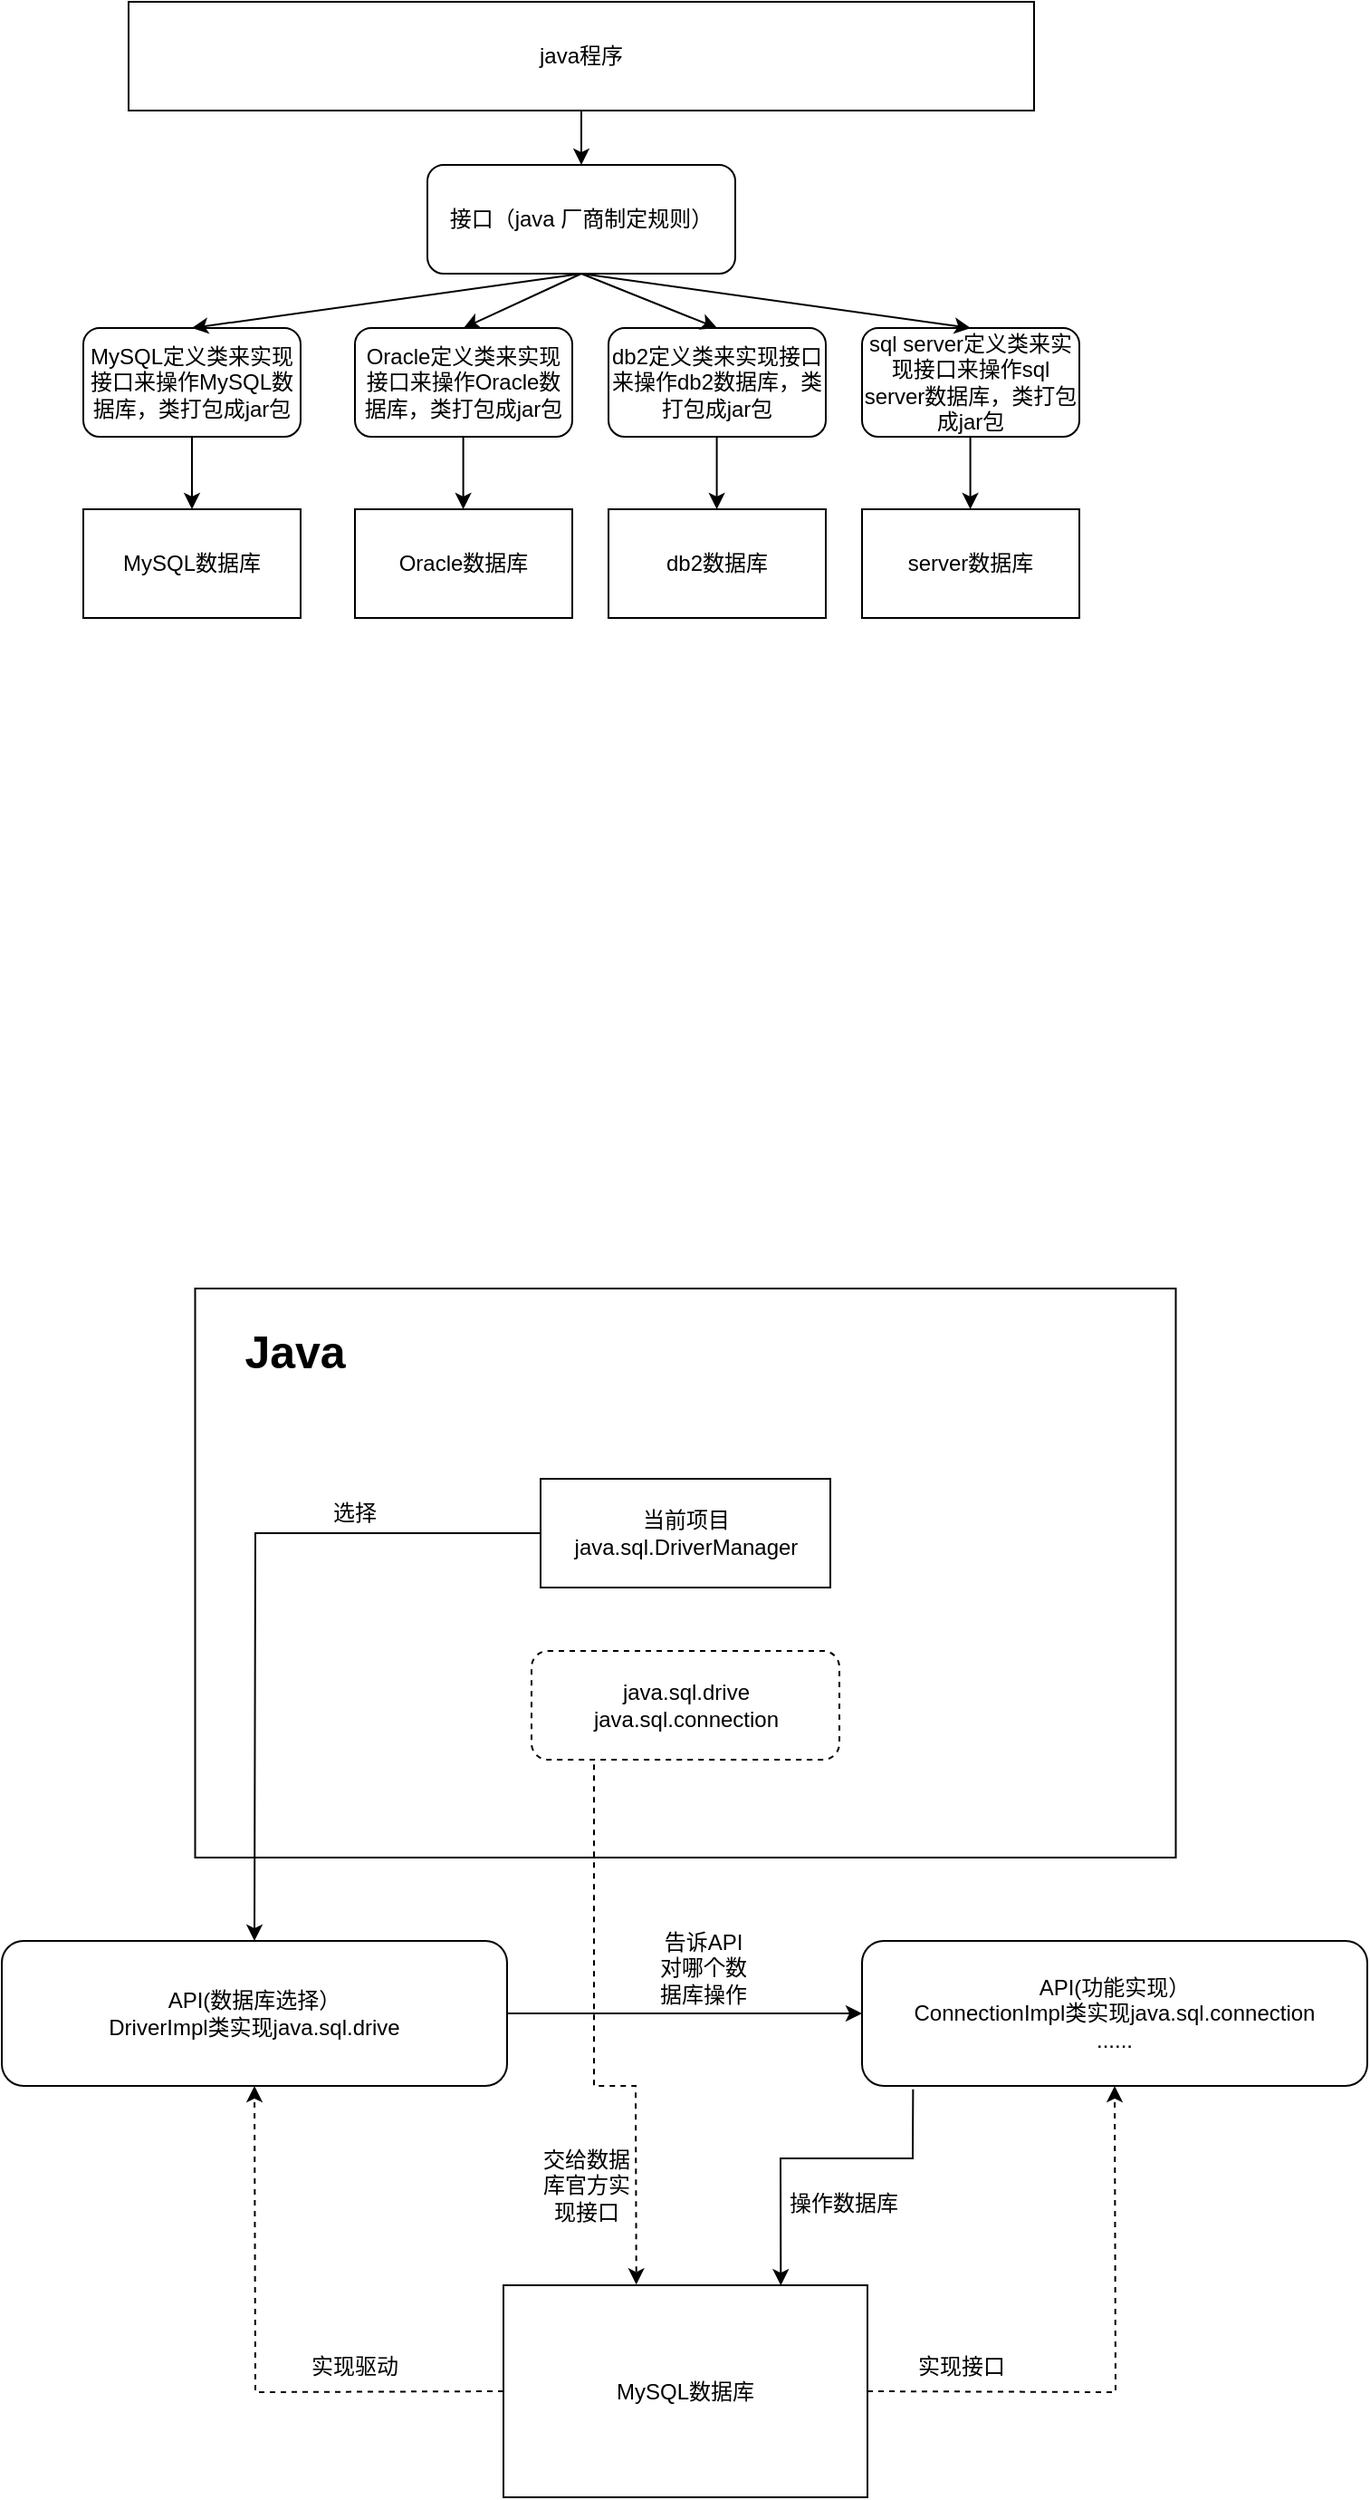 <mxfile version="20.5.1" type="github">
  <diagram id="fJQxoJf5jhGwblM7NqLG" name="第 1 页">
    <mxGraphModel dx="1422" dy="762" grid="0" gridSize="10" guides="1" tooltips="1" connect="1" arrows="1" fold="1" page="1" pageScale="1" pageWidth="4681" pageHeight="3300" math="0" shadow="0">
      <root>
        <mxCell id="0" />
        <mxCell id="1" parent="0" />
        <mxCell id="TgsDMeZz0ZNmJRAmqob0-39" value="" style="rounded=0;whiteSpace=wrap;html=1;fillColor=none;" vertex="1" parent="1">
          <mxGeometry x="346.75" y="920" width="541.5" height="314" as="geometry" />
        </mxCell>
        <mxCell id="TgsDMeZz0ZNmJRAmqob0-1" value="java程序&lt;br&gt;" style="rounded=0;whiteSpace=wrap;html=1;align=center;" vertex="1" parent="1">
          <mxGeometry x="310" y="210" width="500" height="60" as="geometry" />
        </mxCell>
        <mxCell id="TgsDMeZz0ZNmJRAmqob0-2" value="接口（java 厂商制定规则）" style="rounded=1;whiteSpace=wrap;html=1;" vertex="1" parent="1">
          <mxGeometry x="475" y="300" width="170" height="60" as="geometry" />
        </mxCell>
        <mxCell id="TgsDMeZz0ZNmJRAmqob0-3" value="MySQL定义类来实现接口来操作MySQL数据库，类打包成jar包" style="rounded=1;whiteSpace=wrap;html=1;" vertex="1" parent="1">
          <mxGeometry x="285" y="390" width="120" height="60" as="geometry" />
        </mxCell>
        <mxCell id="TgsDMeZz0ZNmJRAmqob0-4" value="Oracle定义类来实现接口来操作Oracle数据库，类打包成jar包" style="rounded=1;whiteSpace=wrap;html=1;" vertex="1" parent="1">
          <mxGeometry x="435" y="390" width="120" height="60" as="geometry" />
        </mxCell>
        <mxCell id="TgsDMeZz0ZNmJRAmqob0-5" value="db2定义类来实现接口来操作db2数据库，类打包成jar包" style="rounded=1;whiteSpace=wrap;html=1;" vertex="1" parent="1">
          <mxGeometry x="575" y="390" width="120" height="60" as="geometry" />
        </mxCell>
        <mxCell id="TgsDMeZz0ZNmJRAmqob0-6" value="sql server定义类来实现接口来操作sql server数据库，类打包成jar包" style="rounded=1;whiteSpace=wrap;html=1;" vertex="1" parent="1">
          <mxGeometry x="715" y="390" width="120" height="60" as="geometry" />
        </mxCell>
        <mxCell id="TgsDMeZz0ZNmJRAmqob0-7" value="MySQL数据库" style="rounded=0;whiteSpace=wrap;html=1;" vertex="1" parent="1">
          <mxGeometry x="285" y="490" width="120" height="60" as="geometry" />
        </mxCell>
        <mxCell id="TgsDMeZz0ZNmJRAmqob0-8" value="server数据库" style="rounded=0;whiteSpace=wrap;html=1;" vertex="1" parent="1">
          <mxGeometry x="715" y="490" width="120" height="60" as="geometry" />
        </mxCell>
        <mxCell id="TgsDMeZz0ZNmJRAmqob0-9" value="db2数据库" style="rounded=0;whiteSpace=wrap;html=1;" vertex="1" parent="1">
          <mxGeometry x="575" y="490" width="120" height="60" as="geometry" />
        </mxCell>
        <mxCell id="TgsDMeZz0ZNmJRAmqob0-10" value="Oracle数据库" style="rounded=0;whiteSpace=wrap;html=1;" vertex="1" parent="1">
          <mxGeometry x="435" y="490" width="120" height="60" as="geometry" />
        </mxCell>
        <mxCell id="TgsDMeZz0ZNmJRAmqob0-11" value="" style="endArrow=classic;html=1;rounded=0;exitX=0.5;exitY=1;exitDx=0;exitDy=0;entryX=0.5;entryY=0;entryDx=0;entryDy=0;" edge="1" parent="1" source="TgsDMeZz0ZNmJRAmqob0-1" target="TgsDMeZz0ZNmJRAmqob0-2">
          <mxGeometry width="50" height="50" relative="1" as="geometry">
            <mxPoint x="590" y="390" as="sourcePoint" />
            <mxPoint x="640" y="340" as="targetPoint" />
          </mxGeometry>
        </mxCell>
        <mxCell id="TgsDMeZz0ZNmJRAmqob0-12" value="" style="endArrow=classic;html=1;rounded=0;exitX=0.5;exitY=1;exitDx=0;exitDy=0;entryX=0.5;entryY=0;entryDx=0;entryDy=0;" edge="1" parent="1" source="TgsDMeZz0ZNmJRAmqob0-2" target="TgsDMeZz0ZNmJRAmqob0-3">
          <mxGeometry width="50" height="50" relative="1" as="geometry">
            <mxPoint x="590" y="390" as="sourcePoint" />
            <mxPoint x="640" y="340" as="targetPoint" />
          </mxGeometry>
        </mxCell>
        <mxCell id="TgsDMeZz0ZNmJRAmqob0-13" value="" style="endArrow=classic;html=1;rounded=0;exitX=0.5;exitY=1;exitDx=0;exitDy=0;entryX=0.5;entryY=0;entryDx=0;entryDy=0;" edge="1" parent="1" source="TgsDMeZz0ZNmJRAmqob0-2" target="TgsDMeZz0ZNmJRAmqob0-6">
          <mxGeometry width="50" height="50" relative="1" as="geometry">
            <mxPoint x="570" y="370" as="sourcePoint" />
            <mxPoint x="355" y="400" as="targetPoint" />
          </mxGeometry>
        </mxCell>
        <mxCell id="TgsDMeZz0ZNmJRAmqob0-14" value="" style="endArrow=classic;html=1;rounded=0;entryX=0.5;entryY=0;entryDx=0;entryDy=0;exitX=0.5;exitY=1;exitDx=0;exitDy=0;" edge="1" parent="1" source="TgsDMeZz0ZNmJRAmqob0-2" target="TgsDMeZz0ZNmJRAmqob0-5">
          <mxGeometry width="50" height="50" relative="1" as="geometry">
            <mxPoint x="560" y="370" as="sourcePoint" />
            <mxPoint x="785" y="400" as="targetPoint" />
          </mxGeometry>
        </mxCell>
        <mxCell id="TgsDMeZz0ZNmJRAmqob0-15" value="" style="endArrow=classic;html=1;rounded=0;entryX=0.5;entryY=0;entryDx=0;entryDy=0;exitX=0.5;exitY=1;exitDx=0;exitDy=0;" edge="1" parent="1" source="TgsDMeZz0ZNmJRAmqob0-2" target="TgsDMeZz0ZNmJRAmqob0-4">
          <mxGeometry width="50" height="50" relative="1" as="geometry">
            <mxPoint x="570" y="370" as="sourcePoint" />
            <mxPoint x="645" y="400" as="targetPoint" />
          </mxGeometry>
        </mxCell>
        <mxCell id="TgsDMeZz0ZNmJRAmqob0-16" value="" style="endArrow=classic;html=1;rounded=0;exitX=0.5;exitY=1;exitDx=0;exitDy=0;entryX=0.5;entryY=0;entryDx=0;entryDy=0;" edge="1" parent="1" source="TgsDMeZz0ZNmJRAmqob0-3" target="TgsDMeZz0ZNmJRAmqob0-7">
          <mxGeometry width="50" height="50" relative="1" as="geometry">
            <mxPoint x="570" y="280" as="sourcePoint" />
            <mxPoint x="570" y="310" as="targetPoint" />
          </mxGeometry>
        </mxCell>
        <mxCell id="TgsDMeZz0ZNmJRAmqob0-17" value="" style="endArrow=classic;html=1;rounded=0;exitX=0.5;exitY=1;exitDx=0;exitDy=0;entryX=0.5;entryY=0;entryDx=0;entryDy=0;" edge="1" parent="1">
          <mxGeometry width="50" height="50" relative="1" as="geometry">
            <mxPoint x="494.8" y="450" as="sourcePoint" />
            <mxPoint x="494.8" y="490" as="targetPoint" />
          </mxGeometry>
        </mxCell>
        <mxCell id="TgsDMeZz0ZNmJRAmqob0-18" value="" style="endArrow=classic;html=1;rounded=0;exitX=0.5;exitY=1;exitDx=0;exitDy=0;entryX=0.5;entryY=0;entryDx=0;entryDy=0;" edge="1" parent="1">
          <mxGeometry width="50" height="50" relative="1" as="geometry">
            <mxPoint x="634.8" y="450" as="sourcePoint" />
            <mxPoint x="634.8" y="490" as="targetPoint" />
          </mxGeometry>
        </mxCell>
        <mxCell id="TgsDMeZz0ZNmJRAmqob0-19" value="" style="endArrow=classic;html=1;rounded=0;exitX=0.5;exitY=1;exitDx=0;exitDy=0;entryX=0.5;entryY=0;entryDx=0;entryDy=0;" edge="1" parent="1">
          <mxGeometry width="50" height="50" relative="1" as="geometry">
            <mxPoint x="774.8" y="450" as="sourcePoint" />
            <mxPoint x="774.8" y="490" as="targetPoint" />
          </mxGeometry>
        </mxCell>
        <mxCell id="TgsDMeZz0ZNmJRAmqob0-20" value="当前项目&lt;br&gt;java.sql.DriverManager" style="rounded=0;whiteSpace=wrap;html=1;align=center;" vertex="1" parent="1">
          <mxGeometry x="537.5" y="1025" width="160" height="60" as="geometry" />
        </mxCell>
        <mxCell id="TgsDMeZz0ZNmJRAmqob0-21" value="java.sql.drive&lt;br&gt;java.sql.connection&lt;br&gt;" style="rounded=1;whiteSpace=wrap;html=1;fillColor=none;dashed=1;" vertex="1" parent="1">
          <mxGeometry x="532.5" y="1120" width="170" height="60" as="geometry" />
        </mxCell>
        <mxCell id="TgsDMeZz0ZNmJRAmqob0-23" value="API(数据库选择）&lt;br&gt;DriverImpl类实现java.sql.drive" style="rounded=1;whiteSpace=wrap;html=1;fillColor=none;" vertex="1" parent="1">
          <mxGeometry x="240" y="1280" width="279" height="80" as="geometry" />
        </mxCell>
        <mxCell id="TgsDMeZz0ZNmJRAmqob0-29" value="MySQL数据库" style="rounded=0;whiteSpace=wrap;html=1;" vertex="1" parent="1">
          <mxGeometry x="517" y="1470" width="201" height="117" as="geometry" />
        </mxCell>
        <mxCell id="TgsDMeZz0ZNmJRAmqob0-30" value="" style="endArrow=classic;html=1;rounded=0;entryX=0.5;entryY=0;entryDx=0;entryDy=0;exitX=0;exitY=0.5;exitDx=0;exitDy=0;" edge="1" parent="1" source="TgsDMeZz0ZNmJRAmqob0-20" target="TgsDMeZz0ZNmJRAmqob0-23">
          <mxGeometry width="50" height="50" relative="1" as="geometry">
            <mxPoint x="609" y="1204" as="sourcePoint" />
            <mxPoint x="659" y="1154" as="targetPoint" />
            <Array as="points">
              <mxPoint x="380" y="1055" />
            </Array>
          </mxGeometry>
        </mxCell>
        <mxCell id="TgsDMeZz0ZNmJRAmqob0-36" value="" style="endArrow=classic;html=1;rounded=0;exitX=0;exitY=0.5;exitDx=0;exitDy=0;entryX=0.5;entryY=1;entryDx=0;entryDy=0;dashed=1;" edge="1" parent="1" source="TgsDMeZz0ZNmJRAmqob0-29" target="TgsDMeZz0ZNmJRAmqob0-23">
          <mxGeometry width="50" height="50" relative="1" as="geometry">
            <mxPoint x="379" y="1487" as="sourcePoint" />
            <mxPoint x="578.8" y="1302" as="targetPoint" />
            <Array as="points">
              <mxPoint x="380" y="1529" />
              <mxPoint x="380" y="1523" />
            </Array>
          </mxGeometry>
        </mxCell>
        <mxCell id="TgsDMeZz0ZNmJRAmqob0-41" value="实现驱动" style="text;html=1;strokeColor=none;fillColor=none;align=center;verticalAlign=middle;whiteSpace=wrap;rounded=0;" vertex="1" parent="1">
          <mxGeometry x="405" y="1500" width="60" height="30" as="geometry" />
        </mxCell>
        <mxCell id="TgsDMeZz0ZNmJRAmqob0-42" value="选择" style="text;html=1;strokeColor=none;fillColor=none;align=center;verticalAlign=middle;whiteSpace=wrap;rounded=0;" vertex="1" parent="1">
          <mxGeometry x="405" y="1029" width="60" height="30" as="geometry" />
        </mxCell>
        <mxCell id="TgsDMeZz0ZNmJRAmqob0-43" value="" style="endArrow=classic;html=1;rounded=0;exitX=1;exitY=0.5;exitDx=0;exitDy=0;entryX=0;entryY=0.5;entryDx=0;entryDy=0;" edge="1" parent="1" source="TgsDMeZz0ZNmJRAmqob0-23" target="TgsDMeZz0ZNmJRAmqob0-48">
          <mxGeometry width="50" height="50" relative="1" as="geometry">
            <mxPoint x="490" y="1200" as="sourcePoint" />
            <mxPoint x="590" y="1320" as="targetPoint" />
            <Array as="points">
              <mxPoint x="540" y="1320" />
            </Array>
          </mxGeometry>
        </mxCell>
        <mxCell id="TgsDMeZz0ZNmJRAmqob0-44" value="告诉API对哪个数据库操作" style="text;html=1;strokeColor=none;fillColor=none;align=center;verticalAlign=middle;whiteSpace=wrap;rounded=0;" vertex="1" parent="1">
          <mxGeometry x="600" y="1280" width="55" height="30" as="geometry" />
        </mxCell>
        <mxCell id="TgsDMeZz0ZNmJRAmqob0-47" value="" style="endArrow=classic;html=1;rounded=0;exitX=1;exitY=0.5;exitDx=0;exitDy=0;entryX=0.5;entryY=1;entryDx=0;entryDy=0;dashed=1;" edge="1" parent="1" source="TgsDMeZz0ZNmJRAmqob0-29" target="TgsDMeZz0ZNmJRAmqob0-48">
          <mxGeometry width="50" height="50" relative="1" as="geometry">
            <mxPoint x="760" y="1195.41" as="sourcePoint" />
            <mxPoint x="760.939" y="1484.591" as="targetPoint" />
            <Array as="points">
              <mxPoint x="855" y="1529" />
            </Array>
          </mxGeometry>
        </mxCell>
        <mxCell id="TgsDMeZz0ZNmJRAmqob0-48" value="API(功能实现）&lt;br&gt;ConnectionImpl类实现java.sql.connection&lt;br&gt;......" style="rounded=1;whiteSpace=wrap;html=1;fillColor=none;" vertex="1" parent="1">
          <mxGeometry x="715" y="1280" width="279" height="80" as="geometry" />
        </mxCell>
        <mxCell id="TgsDMeZz0ZNmJRAmqob0-49" value="实现接口" style="text;html=1;strokeColor=none;fillColor=none;align=center;verticalAlign=middle;whiteSpace=wrap;rounded=0;" vertex="1" parent="1">
          <mxGeometry x="740" y="1500" width="60" height="30" as="geometry" />
        </mxCell>
        <mxCell id="TgsDMeZz0ZNmJRAmqob0-52" value="" style="endArrow=classic;html=1;rounded=0;dashed=1;exitX=0.203;exitY=1.044;exitDx=0;exitDy=0;exitPerimeter=0;entryX=0.365;entryY=-0.003;entryDx=0;entryDy=0;entryPerimeter=0;" edge="1" parent="1" source="TgsDMeZz0ZNmJRAmqob0-21" target="TgsDMeZz0ZNmJRAmqob0-29">
          <mxGeometry width="50" height="50" relative="1" as="geometry">
            <mxPoint x="600" y="1410" as="sourcePoint" />
            <mxPoint x="650" y="1360" as="targetPoint" />
            <Array as="points">
              <mxPoint x="567" y="1360" />
              <mxPoint x="590" y="1360" />
            </Array>
          </mxGeometry>
        </mxCell>
        <mxCell id="TgsDMeZz0ZNmJRAmqob0-53" value="交给数据库官方实现接口" style="text;html=1;strokeColor=none;fillColor=none;align=center;verticalAlign=middle;whiteSpace=wrap;rounded=0;dashed=1;" vertex="1" parent="1">
          <mxGeometry x="532.5" y="1400" width="60" height="30" as="geometry" />
        </mxCell>
        <mxCell id="TgsDMeZz0ZNmJRAmqob0-55" value="" style="endArrow=classic;html=1;rounded=0;exitX=0.101;exitY=1.023;exitDx=0;exitDy=0;exitPerimeter=0;entryX=0.762;entryY=0.001;entryDx=0;entryDy=0;entryPerimeter=0;" edge="1" parent="1" source="TgsDMeZz0ZNmJRAmqob0-48" target="TgsDMeZz0ZNmJRAmqob0-29">
          <mxGeometry width="50" height="50" relative="1" as="geometry">
            <mxPoint x="570" y="1340" as="sourcePoint" />
            <mxPoint x="620" y="1290" as="targetPoint" />
            <Array as="points">
              <mxPoint x="743" y="1400" />
              <mxPoint x="670" y="1400" />
            </Array>
          </mxGeometry>
        </mxCell>
        <mxCell id="TgsDMeZz0ZNmJRAmqob0-56" value="操作数据库" style="text;html=1;strokeColor=none;fillColor=none;align=center;verticalAlign=middle;whiteSpace=wrap;rounded=0;dashed=1;" vertex="1" parent="1">
          <mxGeometry x="670" y="1410" width="70" height="30" as="geometry" />
        </mxCell>
        <mxCell id="TgsDMeZz0ZNmJRAmqob0-57" value="&lt;font style=&quot;font-size: 25px;&quot;&gt;&lt;b&gt;Java&lt;/b&gt;&lt;/font&gt;" style="text;html=1;strokeColor=none;fillColor=none;align=center;verticalAlign=middle;whiteSpace=wrap;rounded=0;dashed=1;" vertex="1" parent="1">
          <mxGeometry x="360" y="934" width="84" height="39" as="geometry" />
        </mxCell>
      </root>
    </mxGraphModel>
  </diagram>
</mxfile>
